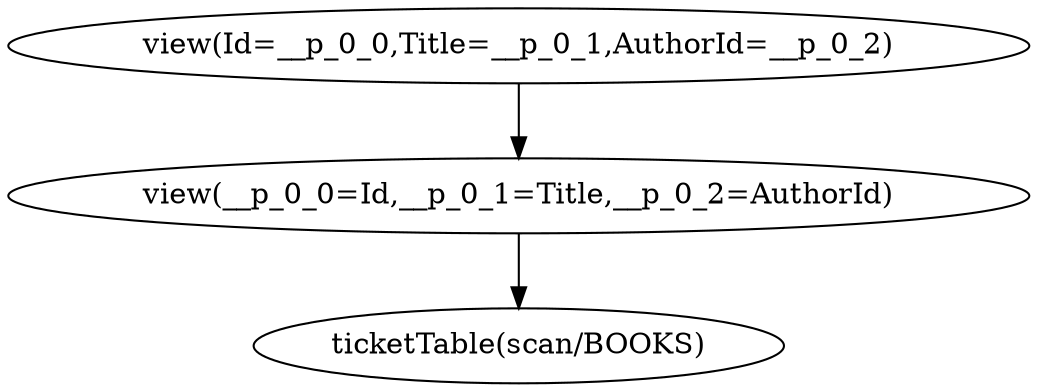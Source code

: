 digraph {
"op_0" ["label"="ticketTable(scan/BOOKS)"]
"op_1" ["label"="view(__p_0_0=Id,__p_0_1=Title,__p_0_2=AuthorId)"]
"op_2" ["label"="view(Id=__p_0_0,Title=__p_0_1,AuthorId=__p_0_2)"]
"op_1" -> "op_0"
"op_2" -> "op_1"
}